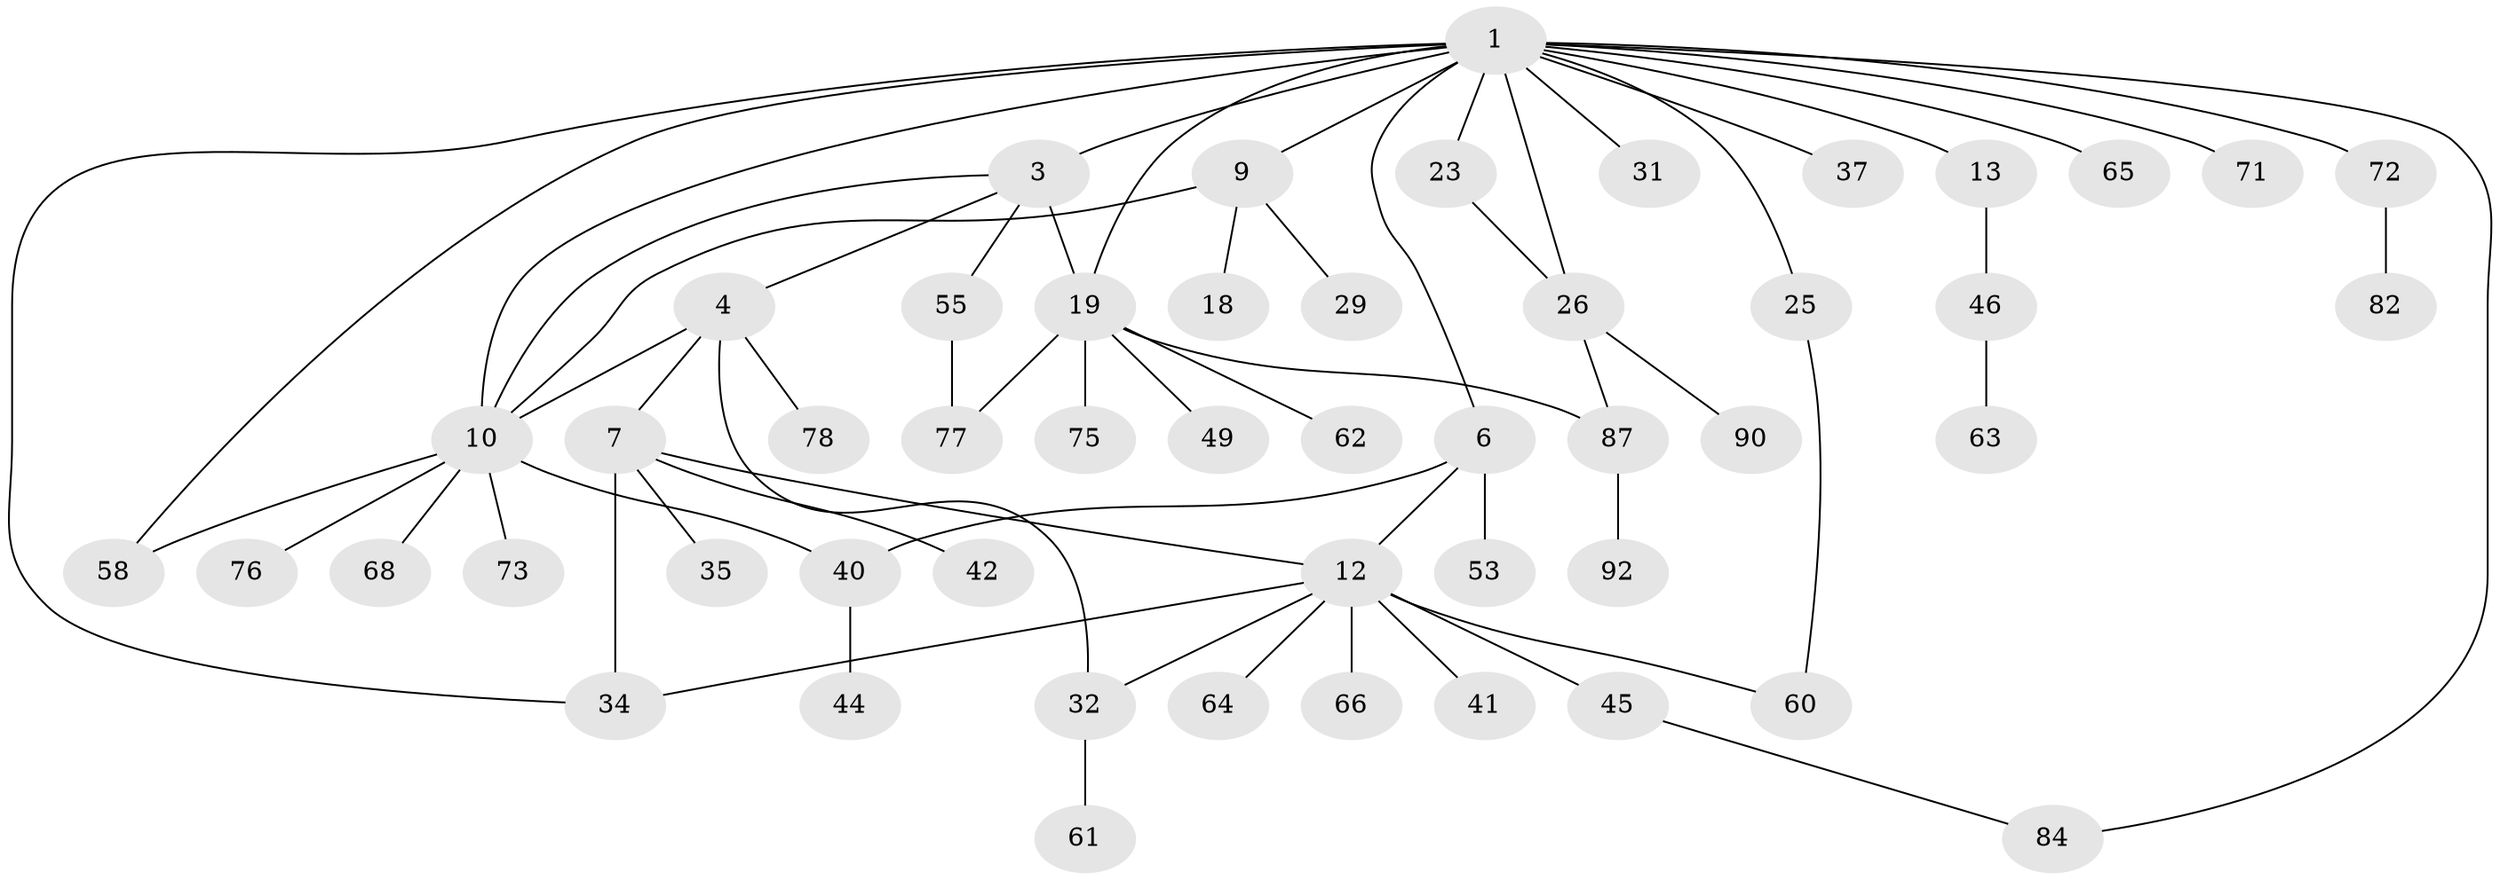// original degree distribution, {3: 0.2079207920792079, 7: 0.019801980198019802, 5: 0.019801980198019802, 4: 0.12871287128712872, 6: 0.0297029702970297, 2: 0.2079207920792079, 1: 0.38613861386138615}
// Generated by graph-tools (version 1.1) at 2025/13/03/09/25 04:13:24]
// undirected, 50 vertices, 64 edges
graph export_dot {
graph [start="1"]
  node [color=gray90,style=filled];
  1 [super="+2+5"];
  3 [super="+20"];
  4;
  6;
  7 [super="+28+14"];
  9 [super="+16"];
  10 [super="+47+43+11"];
  12 [super="+22+24+17"];
  13 [super="+33"];
  18;
  19 [super="+36+21+48"];
  23 [super="+95+89"];
  25 [super="+56"];
  26 [super="+86"];
  29;
  31;
  32;
  34;
  35;
  37;
  40 [super="+96+94"];
  41 [super="+99+100+97"];
  42 [super="+69"];
  44;
  45 [super="+98+54"];
  46 [super="+85"];
  49;
  53 [super="+93"];
  55;
  58;
  60 [super="+88+80"];
  61;
  62;
  63;
  64;
  65;
  66;
  68 [super="+79"];
  71;
  72;
  73 [super="+83"];
  75;
  76;
  77 [super="+101"];
  78;
  82;
  84;
  87;
  90;
  92;
  1 -- 6;
  1 -- 65;
  1 -- 34;
  1 -- 3 [weight=2];
  1 -- 37;
  1 -- 26;
  1 -- 71;
  1 -- 72;
  1 -- 9;
  1 -- 19;
  1 -- 84;
  1 -- 25;
  1 -- 58;
  1 -- 23;
  1 -- 13;
  1 -- 31;
  1 -- 10;
  3 -- 4;
  3 -- 19 [weight=2];
  3 -- 55;
  3 -- 10;
  4 -- 7;
  4 -- 10;
  4 -- 32;
  4 -- 78;
  6 -- 12;
  6 -- 40;
  6 -- 53;
  7 -- 42;
  7 -- 35;
  7 -- 12;
  7 -- 34;
  9 -- 29;
  9 -- 10;
  9 -- 18;
  10 -- 58;
  10 -- 40;
  10 -- 73;
  10 -- 68;
  10 -- 76;
  12 -- 66;
  12 -- 45 [weight=2];
  12 -- 32;
  12 -- 60;
  12 -- 64;
  12 -- 34;
  12 -- 41;
  13 -- 46;
  19 -- 49;
  19 -- 87;
  19 -- 75;
  19 -- 77;
  19 -- 62;
  23 -- 26;
  25 -- 60;
  26 -- 87;
  26 -- 90;
  32 -- 61;
  40 -- 44;
  45 -- 84;
  46 -- 63;
  55 -- 77;
  72 -- 82;
  87 -- 92;
}
